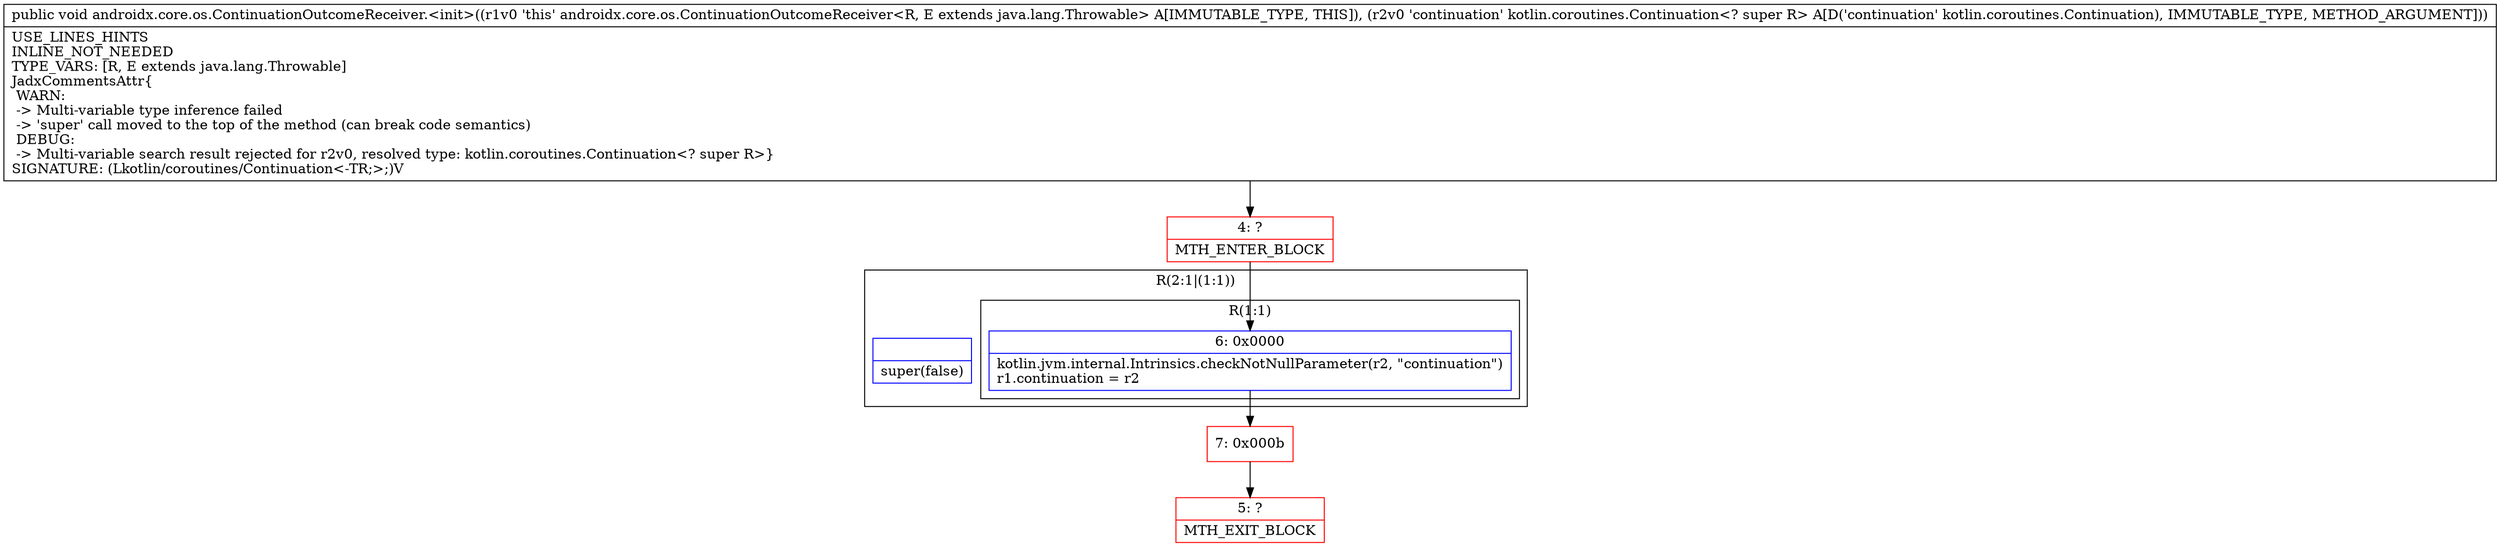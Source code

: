 digraph "CFG forandroidx.core.os.ContinuationOutcomeReceiver.\<init\>(Lkotlin\/coroutines\/Continuation;)V" {
subgraph cluster_Region_858262113 {
label = "R(2:1|(1:1))";
node [shape=record,color=blue];
Node_InsnContainer_1229892116 [shape=record,label="{|super(false)\l}"];
subgraph cluster_Region_1154548871 {
label = "R(1:1)";
node [shape=record,color=blue];
Node_6 [shape=record,label="{6\:\ 0x0000|kotlin.jvm.internal.Intrinsics.checkNotNullParameter(r2, \"continuation\")\lr1.continuation = r2\l}"];
}
}
Node_4 [shape=record,color=red,label="{4\:\ ?|MTH_ENTER_BLOCK\l}"];
Node_7 [shape=record,color=red,label="{7\:\ 0x000b}"];
Node_5 [shape=record,color=red,label="{5\:\ ?|MTH_EXIT_BLOCK\l}"];
MethodNode[shape=record,label="{public void androidx.core.os.ContinuationOutcomeReceiver.\<init\>((r1v0 'this' androidx.core.os.ContinuationOutcomeReceiver\<R, E extends java.lang.Throwable\> A[IMMUTABLE_TYPE, THIS]), (r2v0 'continuation' kotlin.coroutines.Continuation\<? super R\> A[D('continuation' kotlin.coroutines.Continuation), IMMUTABLE_TYPE, METHOD_ARGUMENT]))  | USE_LINES_HINTS\lINLINE_NOT_NEEDED\lTYPE_VARS: [R, E extends java.lang.Throwable]\lJadxCommentsAttr\{\l WARN: \l \-\> Multi\-variable type inference failed\l \-\> 'super' call moved to the top of the method (can break code semantics)\l DEBUG: \l \-\> Multi\-variable search result rejected for r2v0, resolved type: kotlin.coroutines.Continuation\<? super R\>\}\lSIGNATURE: (Lkotlin\/coroutines\/Continuation\<\-TR;\>;)V\l}"];
MethodNode -> Node_4;Node_6 -> Node_7;
Node_4 -> Node_6;
Node_7 -> Node_5;
}

